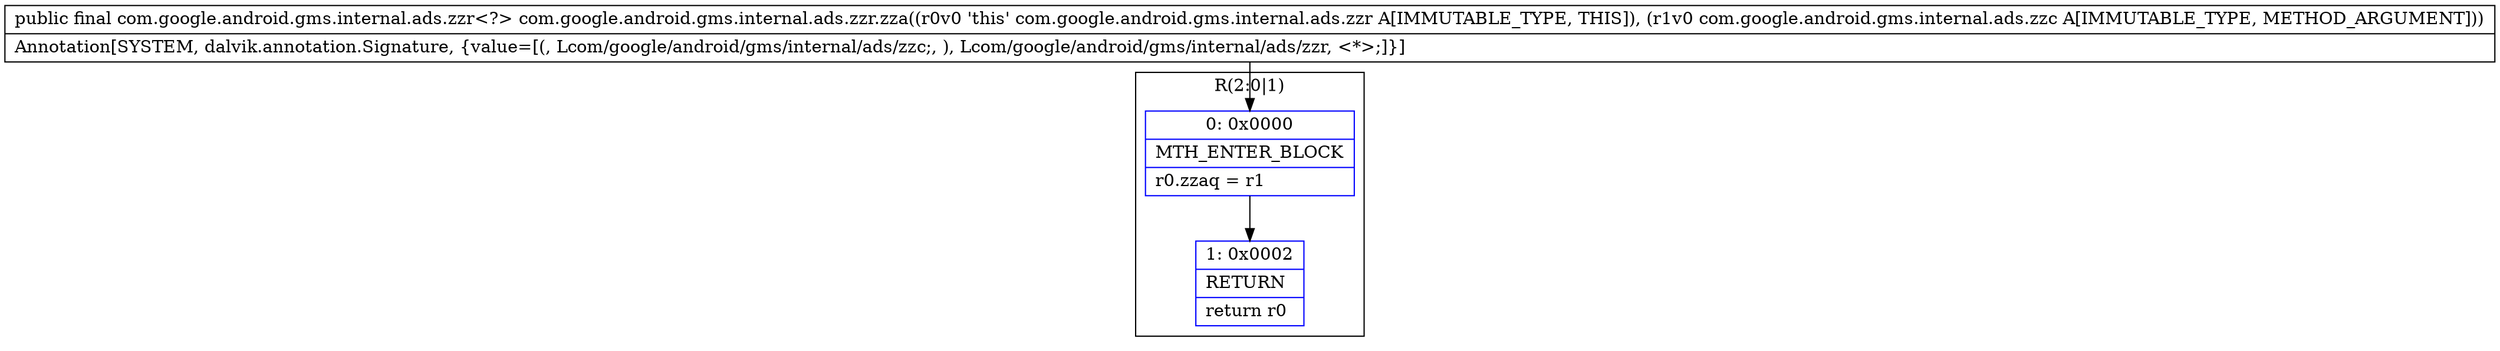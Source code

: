 digraph "CFG forcom.google.android.gms.internal.ads.zzr.zza(Lcom\/google\/android\/gms\/internal\/ads\/zzc;)Lcom\/google\/android\/gms\/internal\/ads\/zzr;" {
subgraph cluster_Region_163321803 {
label = "R(2:0|1)";
node [shape=record,color=blue];
Node_0 [shape=record,label="{0\:\ 0x0000|MTH_ENTER_BLOCK\l|r0.zzaq = r1\l}"];
Node_1 [shape=record,label="{1\:\ 0x0002|RETURN\l|return r0\l}"];
}
MethodNode[shape=record,label="{public final com.google.android.gms.internal.ads.zzr\<?\> com.google.android.gms.internal.ads.zzr.zza((r0v0 'this' com.google.android.gms.internal.ads.zzr A[IMMUTABLE_TYPE, THIS]), (r1v0 com.google.android.gms.internal.ads.zzc A[IMMUTABLE_TYPE, METHOD_ARGUMENT]))  | Annotation[SYSTEM, dalvik.annotation.Signature, \{value=[(, Lcom\/google\/android\/gms\/internal\/ads\/zzc;, ), Lcom\/google\/android\/gms\/internal\/ads\/zzr, \<*\>;]\}]\l}"];
MethodNode -> Node_0;
Node_0 -> Node_1;
}

